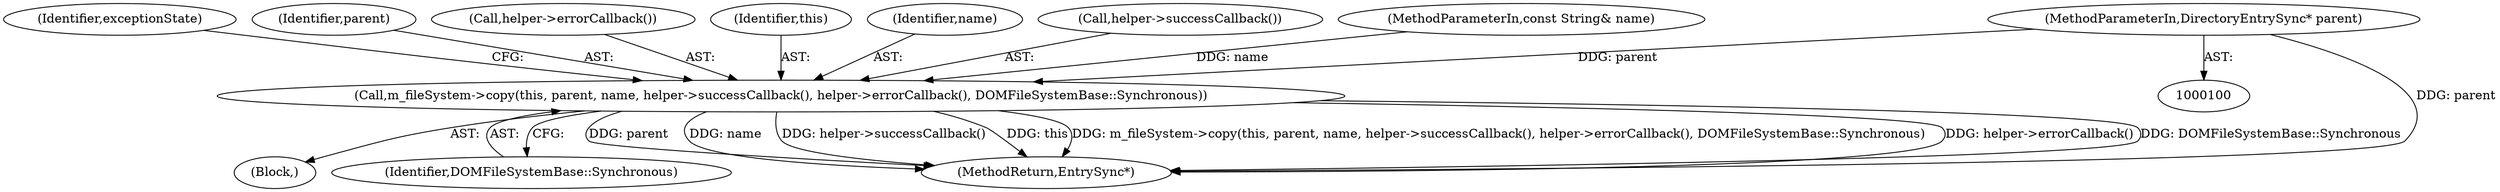 digraph "0_Chrome_02c8303512ebed345011f7b545e2f418799be2f0_7@pointer" {
"1000101" [label="(MethodParameterIn,DirectoryEntrySync* parent)"];
"1000109" [label="(Call,m_fileSystem->copy(this, parent, name, helper->successCallback(), helper->errorCallback(), DOMFileSystemBase::Synchronous))"];
"1000115" [label="(Identifier,DOMFileSystemBase::Synchronous)"];
"1000118" [label="(Identifier,exceptionState)"];
"1000104" [label="(Block,)"];
"1000111" [label="(Identifier,parent)"];
"1000109" [label="(Call,m_fileSystem->copy(this, parent, name, helper->successCallback(), helper->errorCallback(), DOMFileSystemBase::Synchronous))"];
"1000114" [label="(Call,helper->errorCallback())"];
"1000110" [label="(Identifier,this)"];
"1000112" [label="(Identifier,name)"];
"1000113" [label="(Call,helper->successCallback())"];
"1000119" [label="(MethodReturn,EntrySync*)"];
"1000101" [label="(MethodParameterIn,DirectoryEntrySync* parent)"];
"1000102" [label="(MethodParameterIn,const String& name)"];
"1000101" -> "1000100"  [label="AST: "];
"1000101" -> "1000119"  [label="DDG: parent"];
"1000101" -> "1000109"  [label="DDG: parent"];
"1000109" -> "1000104"  [label="AST: "];
"1000109" -> "1000115"  [label="CFG: "];
"1000110" -> "1000109"  [label="AST: "];
"1000111" -> "1000109"  [label="AST: "];
"1000112" -> "1000109"  [label="AST: "];
"1000113" -> "1000109"  [label="AST: "];
"1000114" -> "1000109"  [label="AST: "];
"1000115" -> "1000109"  [label="AST: "];
"1000118" -> "1000109"  [label="CFG: "];
"1000109" -> "1000119"  [label="DDG: helper->errorCallback()"];
"1000109" -> "1000119"  [label="DDG: DOMFileSystemBase::Synchronous"];
"1000109" -> "1000119"  [label="DDG: parent"];
"1000109" -> "1000119"  [label="DDG: name"];
"1000109" -> "1000119"  [label="DDG: helper->successCallback()"];
"1000109" -> "1000119"  [label="DDG: this"];
"1000109" -> "1000119"  [label="DDG: m_fileSystem->copy(this, parent, name, helper->successCallback(), helper->errorCallback(), DOMFileSystemBase::Synchronous)"];
"1000102" -> "1000109"  [label="DDG: name"];
}
